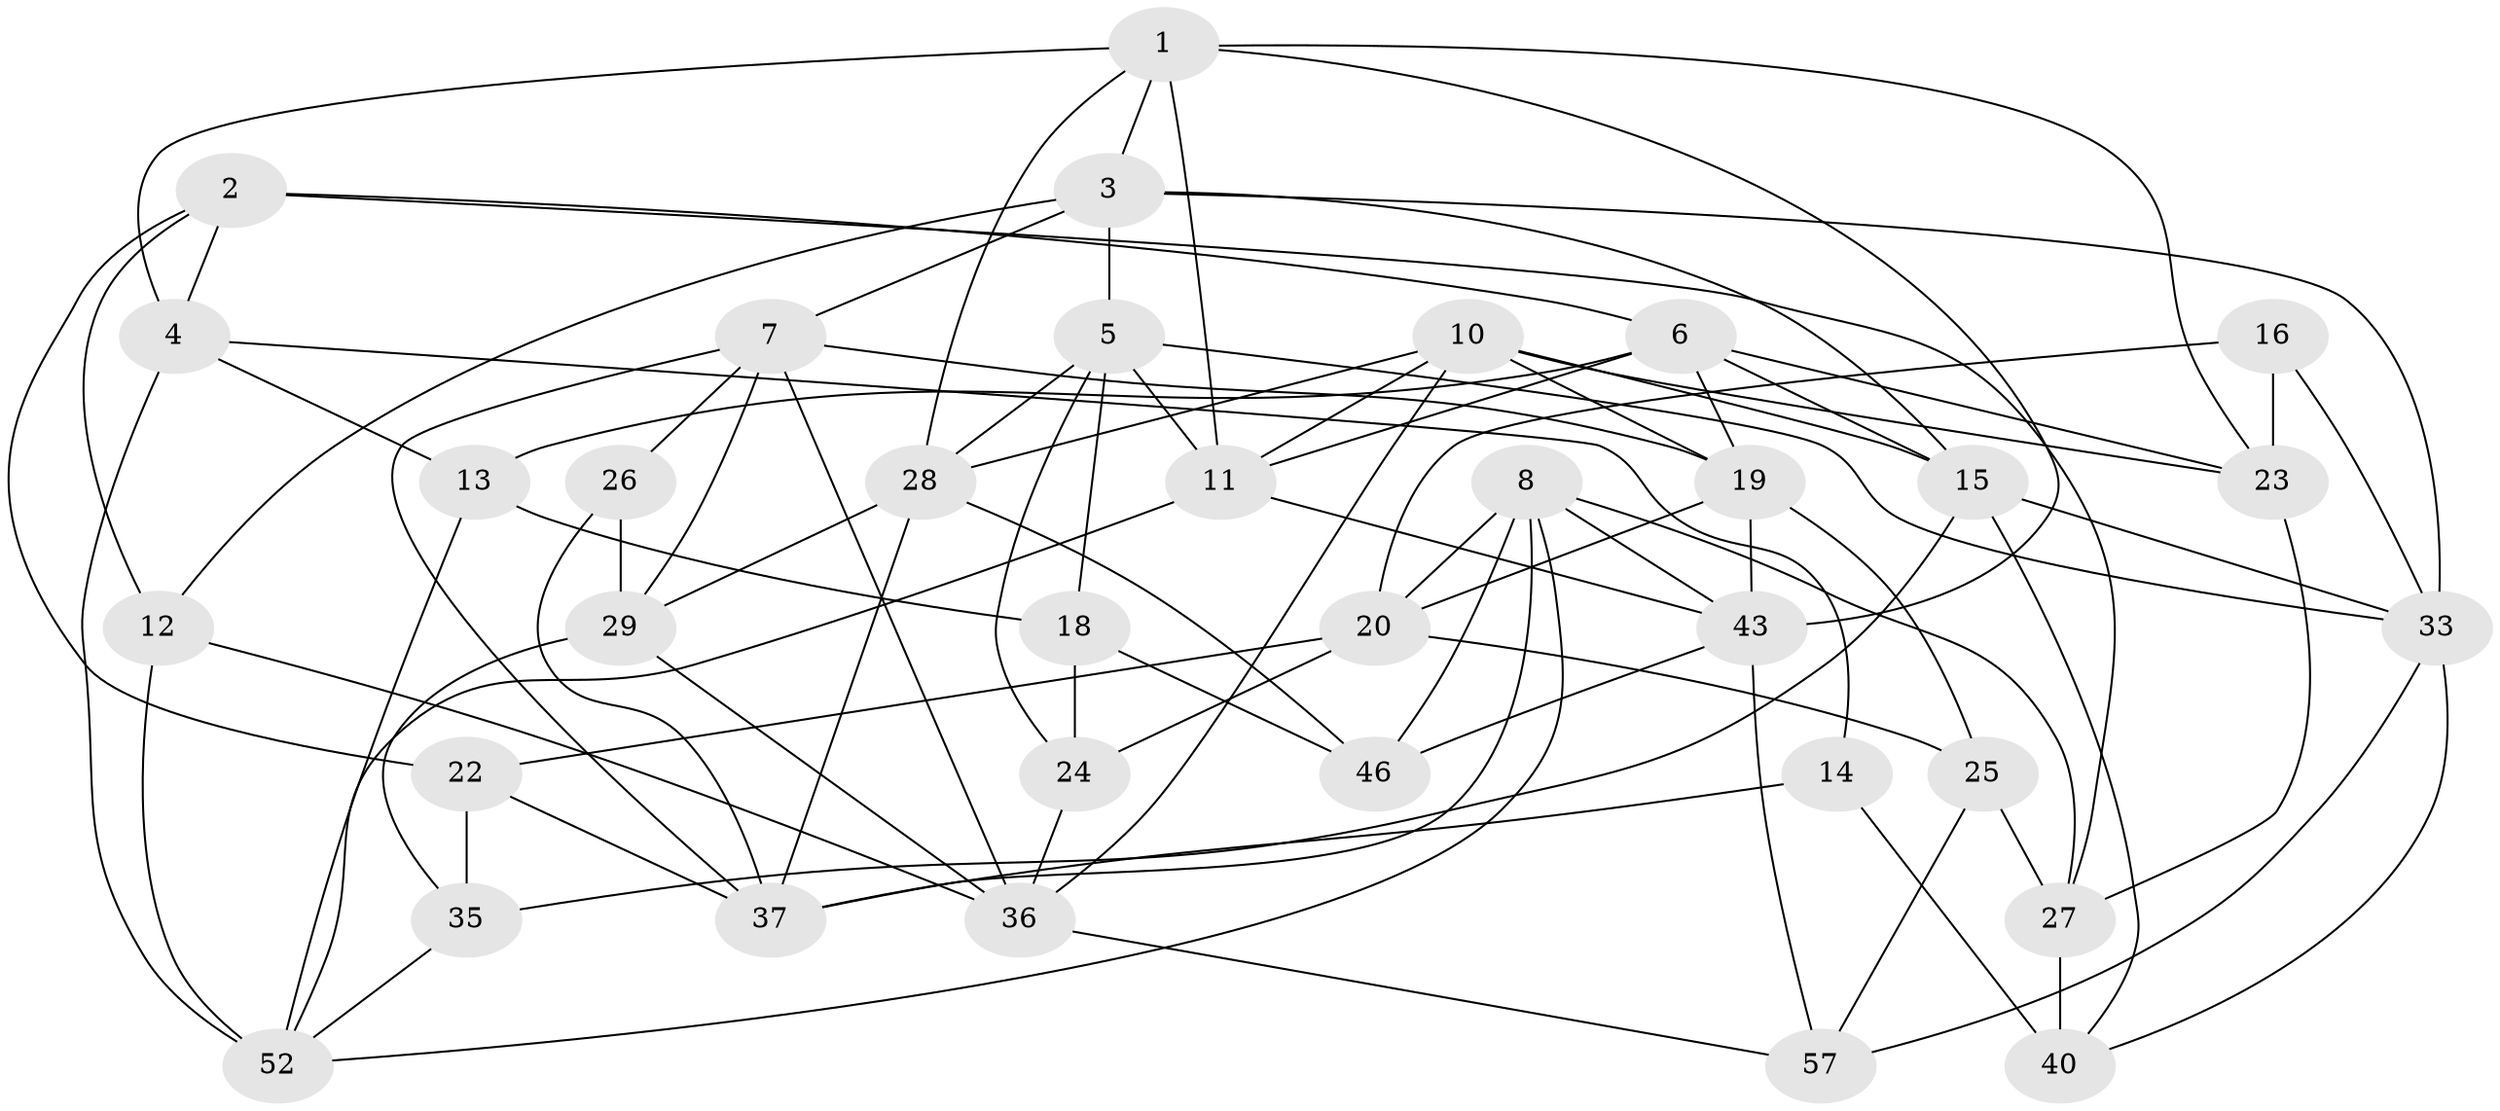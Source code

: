 // Generated by graph-tools (version 1.1) at 2025/24/03/03/25 07:24:24]
// undirected, 35 vertices, 88 edges
graph export_dot {
graph [start="1"]
  node [color=gray90,style=filled];
  1 [super="+9"];
  2 [super="+17"];
  3 [super="+42"];
  4 [super="+55"];
  5 [super="+32"];
  6 [super="+39"];
  7 [super="+34"];
  8 [super="+56"];
  10 [super="+48"];
  11 [super="+47"];
  12;
  13;
  14;
  15 [super="+45"];
  16;
  18;
  19 [super="+31"];
  20 [super="+21"];
  22;
  23 [super="+30"];
  24;
  25;
  26;
  27 [super="+41"];
  28 [super="+49"];
  29 [super="+38"];
  33 [super="+54"];
  35;
  36 [super="+51"];
  37 [super="+44"];
  40 [super="+58"];
  43 [super="+50"];
  46;
  52 [super="+53"];
  57;
  1 -- 28;
  1 -- 4;
  1 -- 11;
  1 -- 3;
  1 -- 43;
  1 -- 23;
  2 -- 6;
  2 -- 4 [weight=2];
  2 -- 27;
  2 -- 12;
  2 -- 22;
  3 -- 7;
  3 -- 33;
  3 -- 12;
  3 -- 5;
  3 -- 15;
  4 -- 13;
  4 -- 14;
  4 -- 52;
  5 -- 24;
  5 -- 18;
  5 -- 11;
  5 -- 33;
  5 -- 28;
  6 -- 15;
  6 -- 19;
  6 -- 13;
  6 -- 23;
  6 -- 11;
  7 -- 26;
  7 -- 36;
  7 -- 37;
  7 -- 19;
  7 -- 29;
  8 -- 27;
  8 -- 46;
  8 -- 52;
  8 -- 43;
  8 -- 20;
  8 -- 37;
  10 -- 36;
  10 -- 19;
  10 -- 28;
  10 -- 11;
  10 -- 15;
  10 -- 23;
  11 -- 43;
  11 -- 52;
  12 -- 36;
  12 -- 52;
  13 -- 18;
  13 -- 52;
  14 -- 37;
  14 -- 40 [weight=2];
  15 -- 33;
  15 -- 40;
  15 -- 35;
  16 -- 23 [weight=2];
  16 -- 20;
  16 -- 33;
  18 -- 24;
  18 -- 46;
  19 -- 43;
  19 -- 25;
  19 -- 20;
  20 -- 24;
  20 -- 25;
  20 -- 22;
  22 -- 35;
  22 -- 37;
  23 -- 27;
  24 -- 36;
  25 -- 57;
  25 -- 27;
  26 -- 29 [weight=2];
  26 -- 37;
  27 -- 40 [weight=2];
  28 -- 29;
  28 -- 37;
  28 -- 46;
  29 -- 35;
  29 -- 36;
  33 -- 57;
  33 -- 40;
  35 -- 52;
  36 -- 57;
  43 -- 46;
  43 -- 57;
}
